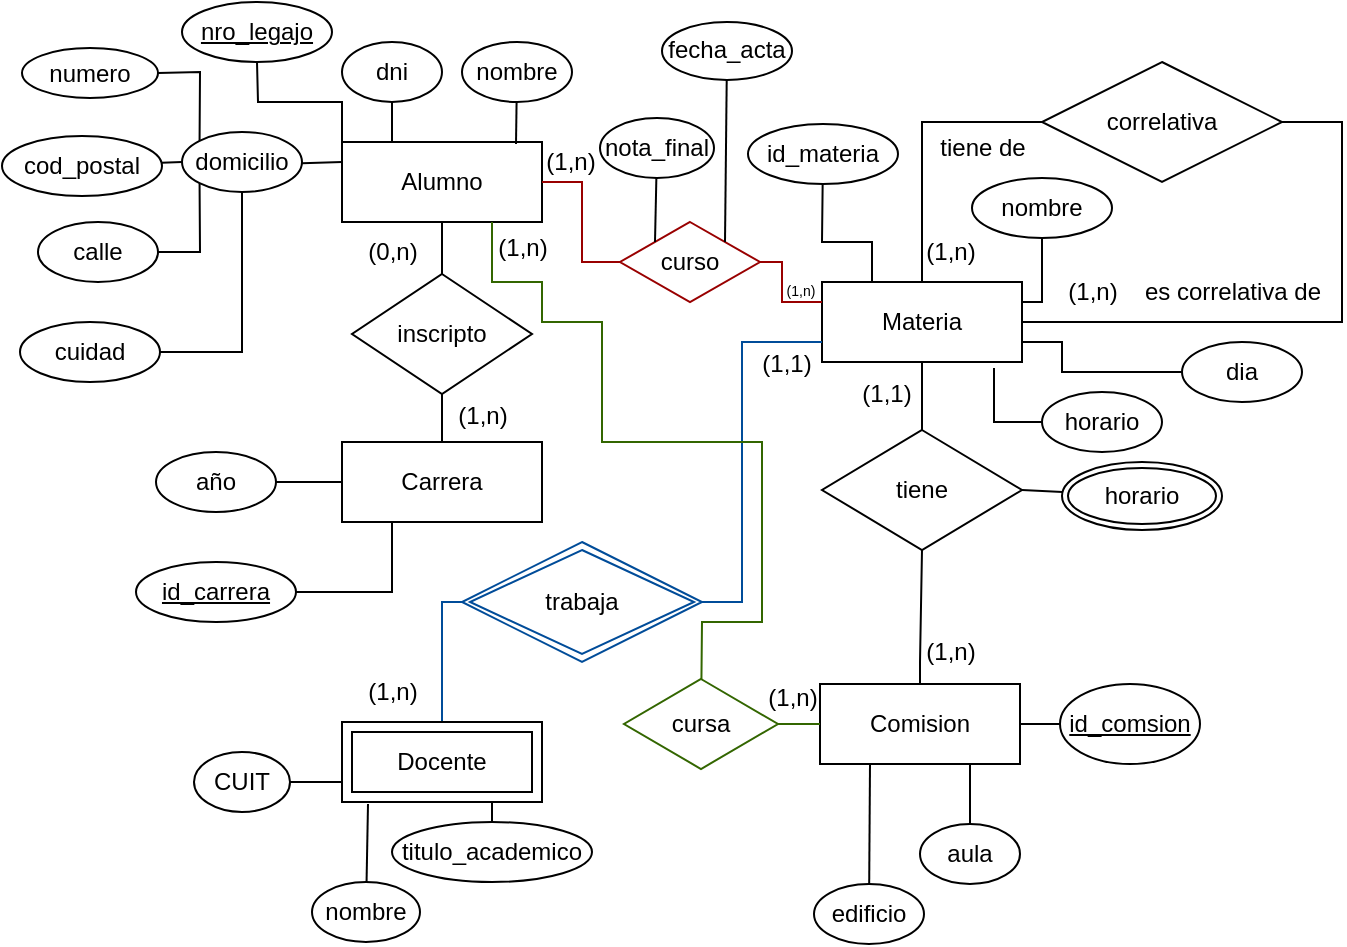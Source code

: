 <mxfile version="24.0.7" type="github">
  <diagram name="Página-1" id="SdU5Aa-HrzC9FdkwVD95">
    <mxGraphModel dx="1391" dy="516" grid="1" gridSize="10" guides="1" tooltips="1" connect="1" arrows="1" fold="1" page="1" pageScale="1" pageWidth="827" pageHeight="1169" math="0" shadow="0">
      <root>
        <mxCell id="0" />
        <mxCell id="1" parent="0" />
        <mxCell id="RJvoUlat_AL-16lGaqhq-1" value="Alumno" style="whiteSpace=wrap;html=1;align=center;" vertex="1" parent="1">
          <mxGeometry x="160" y="90" width="100" height="40" as="geometry" />
        </mxCell>
        <mxCell id="RJvoUlat_AL-16lGaqhq-2" value="Carrera" style="whiteSpace=wrap;html=1;align=center;" vertex="1" parent="1">
          <mxGeometry x="160" y="240" width="100" height="40" as="geometry" />
        </mxCell>
        <mxCell id="RJvoUlat_AL-16lGaqhq-4" value="Materia" style="whiteSpace=wrap;html=1;align=center;" vertex="1" parent="1">
          <mxGeometry x="400" y="160" width="100" height="40" as="geometry" />
        </mxCell>
        <mxCell id="RJvoUlat_AL-16lGaqhq-5" value="Comision" style="whiteSpace=wrap;html=1;align=center;" vertex="1" parent="1">
          <mxGeometry x="399" y="361" width="100" height="40" as="geometry" />
        </mxCell>
        <mxCell id="RJvoUlat_AL-16lGaqhq-6" value="tiene" style="shape=rhombus;perimeter=rhombusPerimeter;whiteSpace=wrap;html=1;align=center;" vertex="1" parent="1">
          <mxGeometry x="400" y="234" width="100" height="60" as="geometry" />
        </mxCell>
        <mxCell id="RJvoUlat_AL-16lGaqhq-7" value="" style="endArrow=none;html=1;rounded=0;exitX=0.5;exitY=0;exitDx=0;exitDy=0;entryX=0.5;entryY=1;entryDx=0;entryDy=0;" edge="1" parent="1" source="RJvoUlat_AL-16lGaqhq-6" target="RJvoUlat_AL-16lGaqhq-4">
          <mxGeometry relative="1" as="geometry">
            <mxPoint x="230" y="230" as="sourcePoint" />
            <mxPoint x="390" y="230" as="targetPoint" />
          </mxGeometry>
        </mxCell>
        <mxCell id="RJvoUlat_AL-16lGaqhq-8" value="(1,1)" style="text;html=1;align=center;verticalAlign=middle;resizable=0;points=[];autosize=1;strokeColor=none;fillColor=none;" vertex="1" parent="1">
          <mxGeometry x="407" y="201" width="50" height="30" as="geometry" />
        </mxCell>
        <mxCell id="RJvoUlat_AL-16lGaqhq-9" value="" style="endArrow=none;html=1;rounded=0;exitX=0.5;exitY=0;exitDx=0;exitDy=0;entryX=0.5;entryY=1;entryDx=0;entryDy=0;" edge="1" parent="1" source="RJvoUlat_AL-16lGaqhq-5" target="RJvoUlat_AL-16lGaqhq-6">
          <mxGeometry relative="1" as="geometry">
            <mxPoint x="229" y="271" as="sourcePoint" />
            <mxPoint x="449" y="335" as="targetPoint" />
            <Array as="points">
              <mxPoint x="449" y="350" />
            </Array>
          </mxGeometry>
        </mxCell>
        <mxCell id="RJvoUlat_AL-16lGaqhq-10" value="(1,n)" style="text;html=1;align=center;verticalAlign=middle;resizable=0;points=[];autosize=1;strokeColor=none;fillColor=none;" vertex="1" parent="1">
          <mxGeometry x="439" y="330" width="50" height="30" as="geometry" />
        </mxCell>
        <mxCell id="RJvoUlat_AL-16lGaqhq-12" value="dni" style="ellipse;whiteSpace=wrap;html=1;align=center;" vertex="1" parent="1">
          <mxGeometry x="160" y="40" width="50" height="30" as="geometry" />
        </mxCell>
        <mxCell id="RJvoUlat_AL-16lGaqhq-13" value="" style="endArrow=none;html=1;rounded=0;exitX=0.25;exitY=0;exitDx=0;exitDy=0;entryX=0.5;entryY=1;entryDx=0;entryDy=0;" edge="1" parent="1" source="RJvoUlat_AL-16lGaqhq-1" target="RJvoUlat_AL-16lGaqhq-12">
          <mxGeometry relative="1" as="geometry">
            <mxPoint x="230" y="230" as="sourcePoint" />
            <mxPoint x="390" y="230" as="targetPoint" />
          </mxGeometry>
        </mxCell>
        <mxCell id="RJvoUlat_AL-16lGaqhq-14" value="" style="endArrow=none;html=1;rounded=0;exitX=0.87;exitY=0.025;exitDx=0;exitDy=0;exitPerimeter=0;" edge="1" parent="1" source="RJvoUlat_AL-16lGaqhq-1" target="RJvoUlat_AL-16lGaqhq-15">
          <mxGeometry relative="1" as="geometry">
            <mxPoint x="230" y="230" as="sourcePoint" />
            <mxPoint x="235" y="70" as="targetPoint" />
          </mxGeometry>
        </mxCell>
        <mxCell id="RJvoUlat_AL-16lGaqhq-15" value="nombre" style="ellipse;whiteSpace=wrap;html=1;align=center;" vertex="1" parent="1">
          <mxGeometry x="220" y="40" width="55" height="30" as="geometry" />
        </mxCell>
        <mxCell id="RJvoUlat_AL-16lGaqhq-17" value="nro_legajo" style="ellipse;whiteSpace=wrap;html=1;align=center;fontStyle=4" vertex="1" parent="1">
          <mxGeometry x="80" y="20" width="75" height="30" as="geometry" />
        </mxCell>
        <mxCell id="RJvoUlat_AL-16lGaqhq-18" value="" style="endArrow=none;html=1;rounded=0;exitX=0;exitY=0.25;exitDx=0;exitDy=0;" edge="1" parent="1" source="RJvoUlat_AL-16lGaqhq-1" target="RJvoUlat_AL-16lGaqhq-19">
          <mxGeometry relative="1" as="geometry">
            <mxPoint x="230" y="230" as="sourcePoint" />
            <mxPoint x="90" y="100" as="targetPoint" />
          </mxGeometry>
        </mxCell>
        <mxCell id="RJvoUlat_AL-16lGaqhq-19" value="domicilio" style="ellipse;whiteSpace=wrap;html=1;align=center;" vertex="1" parent="1">
          <mxGeometry x="80" y="85" width="60" height="30" as="geometry" />
        </mxCell>
        <mxCell id="RJvoUlat_AL-16lGaqhq-20" value="" style="endArrow=none;html=1;rounded=0;exitX=0;exitY=1;exitDx=0;exitDy=0;" edge="1" parent="1" source="RJvoUlat_AL-16lGaqhq-19" target="RJvoUlat_AL-16lGaqhq-21">
          <mxGeometry relative="1" as="geometry">
            <mxPoint x="30" y="230" as="sourcePoint" />
            <mxPoint x="40" y="140" as="targetPoint" />
            <Array as="points">
              <mxPoint x="89" y="145" />
            </Array>
          </mxGeometry>
        </mxCell>
        <mxCell id="RJvoUlat_AL-16lGaqhq-21" value="calle" style="ellipse;whiteSpace=wrap;html=1;align=center;" vertex="1" parent="1">
          <mxGeometry x="8" y="130" width="60" height="30" as="geometry" />
        </mxCell>
        <mxCell id="RJvoUlat_AL-16lGaqhq-23" value="numero" style="ellipse;whiteSpace=wrap;html=1;align=center;" vertex="1" parent="1">
          <mxGeometry y="43" width="68" height="25" as="geometry" />
        </mxCell>
        <mxCell id="RJvoUlat_AL-16lGaqhq-24" value="" style="endArrow=none;html=1;rounded=0;exitX=0;exitY=0;exitDx=0;exitDy=0;entryX=1;entryY=0.5;entryDx=0;entryDy=0;" edge="1" parent="1" source="RJvoUlat_AL-16lGaqhq-19" target="RJvoUlat_AL-16lGaqhq-23">
          <mxGeometry relative="1" as="geometry">
            <mxPoint x="30" y="230" as="sourcePoint" />
            <mxPoint x="89" y="60" as="targetPoint" />
            <Array as="points">
              <mxPoint x="89" y="55" />
            </Array>
          </mxGeometry>
        </mxCell>
        <mxCell id="RJvoUlat_AL-16lGaqhq-25" value="" style="endArrow=none;html=1;rounded=0;exitX=0;exitY=0.5;exitDx=0;exitDy=0;" edge="1" parent="1" source="RJvoUlat_AL-16lGaqhq-19" target="RJvoUlat_AL-16lGaqhq-26">
          <mxGeometry relative="1" as="geometry">
            <mxPoint x="30" y="230" as="sourcePoint" />
            <mxPoint x="20" y="100" as="targetPoint" />
          </mxGeometry>
        </mxCell>
        <mxCell id="RJvoUlat_AL-16lGaqhq-26" value="cod_postal" style="ellipse;whiteSpace=wrap;html=1;align=center;" vertex="1" parent="1">
          <mxGeometry x="-10" y="87" width="80" height="30" as="geometry" />
        </mxCell>
        <mxCell id="RJvoUlat_AL-16lGaqhq-27" value="cuidad" style="ellipse;whiteSpace=wrap;html=1;align=center;" vertex="1" parent="1">
          <mxGeometry x="-1" y="180" width="70" height="30" as="geometry" />
        </mxCell>
        <mxCell id="RJvoUlat_AL-16lGaqhq-28" value="" style="endArrow=none;html=1;rounded=0;exitX=1;exitY=0.5;exitDx=0;exitDy=0;entryX=0.5;entryY=1;entryDx=0;entryDy=0;" edge="1" parent="1" source="RJvoUlat_AL-16lGaqhq-27" target="RJvoUlat_AL-16lGaqhq-19">
          <mxGeometry relative="1" as="geometry">
            <mxPoint x="30" y="230" as="sourcePoint" />
            <mxPoint x="190" y="230" as="targetPoint" />
            <Array as="points">
              <mxPoint x="110" y="195" />
            </Array>
          </mxGeometry>
        </mxCell>
        <mxCell id="RJvoUlat_AL-16lGaqhq-29" value="" style="endArrow=none;html=1;rounded=0;exitX=0.5;exitY=1;exitDx=0;exitDy=0;" edge="1" parent="1" source="RJvoUlat_AL-16lGaqhq-1" target="RJvoUlat_AL-16lGaqhq-30">
          <mxGeometry relative="1" as="geometry">
            <mxPoint x="30" y="230" as="sourcePoint" />
            <mxPoint x="210" y="180" as="targetPoint" />
          </mxGeometry>
        </mxCell>
        <mxCell id="RJvoUlat_AL-16lGaqhq-30" value="inscripto" style="shape=rhombus;perimeter=rhombusPerimeter;whiteSpace=wrap;html=1;align=center;" vertex="1" parent="1">
          <mxGeometry x="165" y="156" width="90" height="60" as="geometry" />
        </mxCell>
        <mxCell id="RJvoUlat_AL-16lGaqhq-31" value="" style="endArrow=none;html=1;rounded=0;exitX=0.5;exitY=1;exitDx=0;exitDy=0;entryX=0.5;entryY=0;entryDx=0;entryDy=0;" edge="1" parent="1" source="RJvoUlat_AL-16lGaqhq-30" target="RJvoUlat_AL-16lGaqhq-2">
          <mxGeometry relative="1" as="geometry">
            <mxPoint x="220" y="220" as="sourcePoint" />
            <mxPoint x="190" y="230" as="targetPoint" />
          </mxGeometry>
        </mxCell>
        <mxCell id="RJvoUlat_AL-16lGaqhq-32" value="" style="endArrow=none;html=1;rounded=0;entryX=0;entryY=0.5;entryDx=0;entryDy=0;exitX=1;exitY=0.5;exitDx=0;exitDy=0;" edge="1" parent="1" source="RJvoUlat_AL-16lGaqhq-33" target="RJvoUlat_AL-16lGaqhq-2">
          <mxGeometry relative="1" as="geometry">
            <mxPoint x="90" y="260" as="sourcePoint" />
            <mxPoint x="190" y="230" as="targetPoint" />
          </mxGeometry>
        </mxCell>
        <mxCell id="RJvoUlat_AL-16lGaqhq-33" value="año" style="ellipse;whiteSpace=wrap;html=1;align=center;" vertex="1" parent="1">
          <mxGeometry x="67" y="245" width="60" height="30" as="geometry" />
        </mxCell>
        <mxCell id="RJvoUlat_AL-16lGaqhq-34" value="" style="endArrow=none;html=1;rounded=0;exitX=0.25;exitY=1;exitDx=0;exitDy=0;" edge="1" parent="1" source="RJvoUlat_AL-16lGaqhq-2" target="RJvoUlat_AL-16lGaqhq-35">
          <mxGeometry relative="1" as="geometry">
            <mxPoint x="30" y="230" as="sourcePoint" />
            <mxPoint x="120" y="320" as="targetPoint" />
            <Array as="points">
              <mxPoint x="185" y="315" />
            </Array>
          </mxGeometry>
        </mxCell>
        <mxCell id="RJvoUlat_AL-16lGaqhq-35" value="id_carrera" style="ellipse;whiteSpace=wrap;html=1;align=center;fontStyle=4;" vertex="1" parent="1">
          <mxGeometry x="57" y="300" width="80" height="30" as="geometry" />
        </mxCell>
        <mxCell id="RJvoUlat_AL-16lGaqhq-39" value="" style="endArrow=none;html=1;rounded=0;exitX=0.25;exitY=0;exitDx=0;exitDy=0;" edge="1" parent="1" source="RJvoUlat_AL-16lGaqhq-4" target="RJvoUlat_AL-16lGaqhq-40">
          <mxGeometry relative="1" as="geometry">
            <mxPoint x="200" y="230" as="sourcePoint" />
            <mxPoint x="425" y="120" as="targetPoint" />
            <Array as="points">
              <mxPoint x="425" y="140" />
              <mxPoint x="400" y="140" />
            </Array>
          </mxGeometry>
        </mxCell>
        <mxCell id="RJvoUlat_AL-16lGaqhq-40" value="id_materia" style="ellipse;whiteSpace=wrap;html=1;align=center;" vertex="1" parent="1">
          <mxGeometry x="363" y="81" width="75" height="30" as="geometry" />
        </mxCell>
        <mxCell id="RJvoUlat_AL-16lGaqhq-42" value="nombre" style="ellipse;whiteSpace=wrap;html=1;align=center;" vertex="1" parent="1">
          <mxGeometry x="475" y="108" width="70" height="30" as="geometry" />
        </mxCell>
        <mxCell id="RJvoUlat_AL-16lGaqhq-43" value="" style="endArrow=none;html=1;rounded=0;exitX=1;exitY=0.25;exitDx=0;exitDy=0;entryX=0.5;entryY=1;entryDx=0;entryDy=0;" edge="1" parent="1" source="RJvoUlat_AL-16lGaqhq-4" target="RJvoUlat_AL-16lGaqhq-42">
          <mxGeometry relative="1" as="geometry">
            <mxPoint x="360" y="230" as="sourcePoint" />
            <mxPoint x="520" y="230" as="targetPoint" />
            <Array as="points">
              <mxPoint x="510" y="170" />
            </Array>
          </mxGeometry>
        </mxCell>
        <mxCell id="RJvoUlat_AL-16lGaqhq-44" value="" style="endArrow=none;html=1;rounded=0;exitX=1;exitY=0.75;exitDx=0;exitDy=0;" edge="1" parent="1" source="RJvoUlat_AL-16lGaqhq-4" target="RJvoUlat_AL-16lGaqhq-45">
          <mxGeometry relative="1" as="geometry">
            <mxPoint x="530" y="210" as="sourcePoint" />
            <mxPoint x="560" y="180" as="targetPoint" />
            <Array as="points">
              <mxPoint x="520" y="190" />
              <mxPoint x="520" y="205" />
            </Array>
          </mxGeometry>
        </mxCell>
        <mxCell id="RJvoUlat_AL-16lGaqhq-45" value="dia" style="ellipse;whiteSpace=wrap;html=1;align=center;" vertex="1" parent="1">
          <mxGeometry x="580" y="190" width="60" height="30" as="geometry" />
        </mxCell>
        <mxCell id="RJvoUlat_AL-16lGaqhq-46" value="" style="endArrow=none;html=1;rounded=0;exitX=0.86;exitY=1.075;exitDx=0;exitDy=0;exitPerimeter=0;" edge="1" parent="1" source="RJvoUlat_AL-16lGaqhq-4" target="RJvoUlat_AL-16lGaqhq-47">
          <mxGeometry relative="1" as="geometry">
            <mxPoint x="360" y="230" as="sourcePoint" />
            <mxPoint x="520" y="230" as="targetPoint" />
            <Array as="points">
              <mxPoint x="486" y="230" />
            </Array>
          </mxGeometry>
        </mxCell>
        <mxCell id="RJvoUlat_AL-16lGaqhq-47" value="horario" style="ellipse;whiteSpace=wrap;html=1;align=center;" vertex="1" parent="1">
          <mxGeometry x="510" y="215" width="60" height="30" as="geometry" />
        </mxCell>
        <mxCell id="RJvoUlat_AL-16lGaqhq-49" value="" style="endArrow=none;html=1;rounded=0;exitX=0;exitY=0.75;exitDx=0;exitDy=0;entryX=1;entryY=0.5;entryDx=0;entryDy=0;" edge="1" parent="1" target="RJvoUlat_AL-16lGaqhq-51">
          <mxGeometry relative="1" as="geometry">
            <mxPoint x="160" y="410" as="sourcePoint" />
            <mxPoint x="120" y="410" as="targetPoint" />
          </mxGeometry>
        </mxCell>
        <mxCell id="RJvoUlat_AL-16lGaqhq-51" value="CUIT" style="ellipse;whiteSpace=wrap;html=1;align=center;" vertex="1" parent="1">
          <mxGeometry x="86" y="395" width="48" height="30" as="geometry" />
        </mxCell>
        <mxCell id="RJvoUlat_AL-16lGaqhq-52" value="" style="endArrow=none;html=1;rounded=0;exitX=0.13;exitY=1.025;exitDx=0;exitDy=0;exitPerimeter=0;" edge="1" parent="1" target="RJvoUlat_AL-16lGaqhq-53">
          <mxGeometry relative="1" as="geometry">
            <mxPoint x="173" y="421" as="sourcePoint" />
            <mxPoint x="170" y="481" as="targetPoint" />
          </mxGeometry>
        </mxCell>
        <mxCell id="RJvoUlat_AL-16lGaqhq-53" value="nombre" style="ellipse;whiteSpace=wrap;html=1;align=center;" vertex="1" parent="1">
          <mxGeometry x="145" y="460" width="54" height="30" as="geometry" />
        </mxCell>
        <mxCell id="RJvoUlat_AL-16lGaqhq-54" value="" style="endArrow=none;html=1;rounded=0;exitX=0.75;exitY=1;exitDx=0;exitDy=0;" edge="1" parent="1" target="RJvoUlat_AL-16lGaqhq-55">
          <mxGeometry relative="1" as="geometry">
            <mxPoint x="235" y="420" as="sourcePoint" />
            <mxPoint x="235" y="450" as="targetPoint" />
          </mxGeometry>
        </mxCell>
        <mxCell id="RJvoUlat_AL-16lGaqhq-55" value="titulo_academico" style="ellipse;whiteSpace=wrap;html=1;align=center;" vertex="1" parent="1">
          <mxGeometry x="185" y="430" width="100" height="30" as="geometry" />
        </mxCell>
        <mxCell id="RJvoUlat_AL-16lGaqhq-57" value="" style="endArrow=none;html=1;rounded=0;exitX=0.5;exitY=0;exitDx=0;exitDy=0;entryX=0;entryY=0.5;entryDx=0;entryDy=0;" edge="1" parent="1" source="RJvoUlat_AL-16lGaqhq-4" target="RJvoUlat_AL-16lGaqhq-58">
          <mxGeometry relative="1" as="geometry">
            <mxPoint x="400" y="170" as="sourcePoint" />
            <mxPoint x="570" y="80" as="targetPoint" />
            <Array as="points">
              <mxPoint x="450" y="80" />
            </Array>
          </mxGeometry>
        </mxCell>
        <mxCell id="RJvoUlat_AL-16lGaqhq-58" value="correlativa" style="shape=rhombus;perimeter=rhombusPerimeter;whiteSpace=wrap;html=1;align=center;" vertex="1" parent="1">
          <mxGeometry x="510" y="50" width="120" height="60" as="geometry" />
        </mxCell>
        <mxCell id="RJvoUlat_AL-16lGaqhq-59" value="" style="endArrow=none;html=1;rounded=0;exitX=1;exitY=0.5;exitDx=0;exitDy=0;entryX=1;entryY=0.5;entryDx=0;entryDy=0;" edge="1" parent="1" source="RJvoUlat_AL-16lGaqhq-4" target="RJvoUlat_AL-16lGaqhq-58">
          <mxGeometry relative="1" as="geometry">
            <mxPoint x="400" y="170" as="sourcePoint" />
            <mxPoint x="560" y="170" as="targetPoint" />
            <Array as="points">
              <mxPoint x="660" y="180" />
              <mxPoint x="660" y="80" />
            </Array>
          </mxGeometry>
        </mxCell>
        <mxCell id="RJvoUlat_AL-16lGaqhq-60" value="" style="endArrow=none;html=1;rounded=0;exitX=1;exitY=0.5;exitDx=0;exitDy=0;" edge="1" parent="1" source="RJvoUlat_AL-16lGaqhq-6" target="RJvoUlat_AL-16lGaqhq-62">
          <mxGeometry relative="1" as="geometry">
            <mxPoint x="400" y="170" as="sourcePoint" />
            <mxPoint x="520.039" y="264.334" as="targetPoint" />
          </mxGeometry>
        </mxCell>
        <mxCell id="RJvoUlat_AL-16lGaqhq-62" value="horario" style="ellipse;shape=doubleEllipse;margin=3;whiteSpace=wrap;html=1;align=center;" vertex="1" parent="1">
          <mxGeometry x="520" y="250" width="80" height="34" as="geometry" />
        </mxCell>
        <mxCell id="RJvoUlat_AL-16lGaqhq-63" value="" style="endArrow=none;html=1;rounded=0;exitX=1;exitY=0.5;exitDx=0;exitDy=0;" edge="1" parent="1" source="RJvoUlat_AL-16lGaqhq-5" target="RJvoUlat_AL-16lGaqhq-64">
          <mxGeometry relative="1" as="geometry">
            <mxPoint x="329" y="311" as="sourcePoint" />
            <mxPoint x="539" y="381" as="targetPoint" />
          </mxGeometry>
        </mxCell>
        <mxCell id="RJvoUlat_AL-16lGaqhq-64" value="id_comsion" style="ellipse;whiteSpace=wrap;html=1;align=center;fontStyle=4;" vertex="1" parent="1">
          <mxGeometry x="519" y="361" width="70" height="40" as="geometry" />
        </mxCell>
        <mxCell id="RJvoUlat_AL-16lGaqhq-65" value="" style="endArrow=none;html=1;rounded=0;exitX=0.75;exitY=1;exitDx=0;exitDy=0;" edge="1" parent="1" source="RJvoUlat_AL-16lGaqhq-5" target="RJvoUlat_AL-16lGaqhq-67">
          <mxGeometry relative="1" as="geometry">
            <mxPoint x="329" y="311" as="sourcePoint" />
            <mxPoint x="474" y="451" as="targetPoint" />
          </mxGeometry>
        </mxCell>
        <mxCell id="RJvoUlat_AL-16lGaqhq-67" value="aula" style="ellipse;whiteSpace=wrap;html=1;align=center;" vertex="1" parent="1">
          <mxGeometry x="449" y="431" width="50" height="30" as="geometry" />
        </mxCell>
        <mxCell id="RJvoUlat_AL-16lGaqhq-68" value="" style="endArrow=none;html=1;rounded=0;exitX=0.25;exitY=1;exitDx=0;exitDy=0;" edge="1" parent="1" source="RJvoUlat_AL-16lGaqhq-5" target="RJvoUlat_AL-16lGaqhq-69">
          <mxGeometry relative="1" as="geometry">
            <mxPoint x="329" y="311" as="sourcePoint" />
            <mxPoint x="424" y="471" as="targetPoint" />
          </mxGeometry>
        </mxCell>
        <mxCell id="RJvoUlat_AL-16lGaqhq-69" value="edificio" style="ellipse;whiteSpace=wrap;html=1;align=center;" vertex="1" parent="1">
          <mxGeometry x="396" y="461" width="55" height="30" as="geometry" />
        </mxCell>
        <mxCell id="RJvoUlat_AL-16lGaqhq-70" value="tiene de" style="text;html=1;align=center;verticalAlign=middle;resizable=0;points=[];autosize=1;strokeColor=none;fillColor=none;" vertex="1" parent="1">
          <mxGeometry x="445" y="78" width="70" height="30" as="geometry" />
        </mxCell>
        <mxCell id="RJvoUlat_AL-16lGaqhq-71" value="(1,n)" style="text;html=1;align=center;verticalAlign=middle;resizable=0;points=[];autosize=1;strokeColor=none;fillColor=none;" vertex="1" parent="1">
          <mxGeometry x="439" y="130" width="50" height="30" as="geometry" />
        </mxCell>
        <mxCell id="RJvoUlat_AL-16lGaqhq-72" value="es correlativa de" style="text;html=1;align=center;verticalAlign=middle;resizable=0;points=[];autosize=1;strokeColor=none;fillColor=none;" vertex="1" parent="1">
          <mxGeometry x="550" y="150" width="110" height="30" as="geometry" />
        </mxCell>
        <mxCell id="RJvoUlat_AL-16lGaqhq-73" value="(1,n)" style="text;html=1;align=center;verticalAlign=middle;resizable=0;points=[];autosize=1;strokeColor=none;fillColor=none;" vertex="1" parent="1">
          <mxGeometry x="510" y="150" width="50" height="30" as="geometry" />
        </mxCell>
        <mxCell id="RJvoUlat_AL-16lGaqhq-74" value="(1,n)" style="text;html=1;align=center;verticalAlign=middle;resizable=0;points=[];autosize=1;strokeColor=none;fillColor=none;" vertex="1" parent="1">
          <mxGeometry x="205" y="212" width="50" height="30" as="geometry" />
        </mxCell>
        <mxCell id="RJvoUlat_AL-16lGaqhq-75" value="(0,n)" style="text;html=1;align=center;verticalAlign=middle;resizable=0;points=[];autosize=1;strokeColor=none;fillColor=none;" vertex="1" parent="1">
          <mxGeometry x="160" y="130" width="50" height="30" as="geometry" />
        </mxCell>
        <mxCell id="RJvoUlat_AL-16lGaqhq-76" value="" style="endArrow=none;html=1;rounded=0;exitX=0.5;exitY=0;exitDx=0;exitDy=0;entryX=0;entryY=0.5;entryDx=0;entryDy=0;strokeColor=#004C99;" edge="1" parent="1" target="RJvoUlat_AL-16lGaqhq-82">
          <mxGeometry relative="1" as="geometry">
            <mxPoint x="210" y="380" as="sourcePoint" />
            <mxPoint x="230" y="320" as="targetPoint" />
            <Array as="points">
              <mxPoint x="210" y="320" />
            </Array>
          </mxGeometry>
        </mxCell>
        <mxCell id="RJvoUlat_AL-16lGaqhq-78" value="" style="endArrow=none;html=1;rounded=0;exitX=1;exitY=0.5;exitDx=0;exitDy=0;entryX=0;entryY=0.75;entryDx=0;entryDy=0;strokeColor=#004C99;" edge="1" parent="1" source="RJvoUlat_AL-16lGaqhq-82" target="RJvoUlat_AL-16lGaqhq-4">
          <mxGeometry relative="1" as="geometry">
            <mxPoint x="320" y="320" as="sourcePoint" />
            <mxPoint x="390" y="260" as="targetPoint" />
            <Array as="points">
              <mxPoint x="340" y="320" />
              <mxPoint x="360" y="320" />
              <mxPoint x="360" y="260" />
              <mxPoint x="360" y="190" />
            </Array>
          </mxGeometry>
        </mxCell>
        <mxCell id="RJvoUlat_AL-16lGaqhq-79" value="(1,1)" style="text;html=1;align=center;verticalAlign=middle;resizable=0;points=[];autosize=1;strokeColor=none;fillColor=none;" vertex="1" parent="1">
          <mxGeometry x="357" y="186" width="50" height="30" as="geometry" />
        </mxCell>
        <mxCell id="RJvoUlat_AL-16lGaqhq-80" value="(1,n)" style="text;html=1;align=center;verticalAlign=middle;resizable=0;points=[];autosize=1;strokeColor=none;fillColor=none;" vertex="1" parent="1">
          <mxGeometry x="160" y="350" width="50" height="30" as="geometry" />
        </mxCell>
        <mxCell id="RJvoUlat_AL-16lGaqhq-81" value="Docente" style="shape=ext;margin=3;double=1;whiteSpace=wrap;html=1;align=center;" vertex="1" parent="1">
          <mxGeometry x="160" y="380" width="100" height="40" as="geometry" />
        </mxCell>
        <mxCell id="RJvoUlat_AL-16lGaqhq-82" value="trabaja" style="shape=rhombus;double=1;perimeter=rhombusPerimeter;whiteSpace=wrap;html=1;align=center;strokeColor=#004C99;" vertex="1" parent="1">
          <mxGeometry x="220" y="290" width="120" height="60" as="geometry" />
        </mxCell>
        <mxCell id="RJvoUlat_AL-16lGaqhq-85" value="" style="endArrow=none;html=1;rounded=0;exitX=1;exitY=0.5;exitDx=0;exitDy=0;entryX=0;entryY=0.5;entryDx=0;entryDy=0;strokeColor=#990000;" edge="1" parent="1" source="RJvoUlat_AL-16lGaqhq-1" target="RJvoUlat_AL-16lGaqhq-86">
          <mxGeometry relative="1" as="geometry">
            <mxPoint x="230" y="210" as="sourcePoint" />
            <mxPoint x="310" y="160" as="targetPoint" />
            <Array as="points">
              <mxPoint x="280" y="110" />
              <mxPoint x="280" y="130" />
              <mxPoint x="280" y="150" />
            </Array>
          </mxGeometry>
        </mxCell>
        <mxCell id="RJvoUlat_AL-16lGaqhq-86" value="curso" style="shape=rhombus;perimeter=rhombusPerimeter;whiteSpace=wrap;html=1;align=center;strokeColor=#990000;" vertex="1" parent="1">
          <mxGeometry x="299" y="130" width="70" height="40" as="geometry" />
        </mxCell>
        <mxCell id="RJvoUlat_AL-16lGaqhq-88" value="" style="endArrow=none;html=1;rounded=0;exitX=1;exitY=0.5;exitDx=0;exitDy=0;entryX=0;entryY=0.25;entryDx=0;entryDy=0;strokeColor=#990000;" edge="1" parent="1" source="RJvoUlat_AL-16lGaqhq-86" target="RJvoUlat_AL-16lGaqhq-4">
          <mxGeometry relative="1" as="geometry">
            <mxPoint x="230" y="210" as="sourcePoint" />
            <mxPoint x="390" y="210" as="targetPoint" />
            <Array as="points">
              <mxPoint x="380" y="150" />
              <mxPoint x="380" y="170" />
            </Array>
          </mxGeometry>
        </mxCell>
        <mxCell id="RJvoUlat_AL-16lGaqhq-89" value="" style="endArrow=none;html=1;rounded=0;exitX=0.5;exitY=1;exitDx=0;exitDy=0;entryX=0;entryY=0;entryDx=0;entryDy=0;" edge="1" parent="1" source="RJvoUlat_AL-16lGaqhq-17" target="RJvoUlat_AL-16lGaqhq-1">
          <mxGeometry relative="1" as="geometry">
            <mxPoint x="250" y="250" as="sourcePoint" />
            <mxPoint x="410" y="250" as="targetPoint" />
            <Array as="points">
              <mxPoint x="118" y="70" />
              <mxPoint x="160" y="70" />
            </Array>
          </mxGeometry>
        </mxCell>
        <mxCell id="RJvoUlat_AL-16lGaqhq-90" value="" style="endArrow=none;html=1;rounded=0;exitX=0;exitY=0;exitDx=0;exitDy=0;" edge="1" parent="1" source="RJvoUlat_AL-16lGaqhq-86" target="RJvoUlat_AL-16lGaqhq-91">
          <mxGeometry relative="1" as="geometry">
            <mxPoint x="250" y="250" as="sourcePoint" />
            <mxPoint x="317" y="110" as="targetPoint" />
          </mxGeometry>
        </mxCell>
        <mxCell id="RJvoUlat_AL-16lGaqhq-91" value="nota_final" style="ellipse;whiteSpace=wrap;html=1;align=center;" vertex="1" parent="1">
          <mxGeometry x="289" y="78" width="57" height="30" as="geometry" />
        </mxCell>
        <mxCell id="RJvoUlat_AL-16lGaqhq-92" value="" style="endArrow=none;html=1;rounded=0;exitX=1;exitY=0;exitDx=0;exitDy=0;" edge="1" parent="1" source="RJvoUlat_AL-16lGaqhq-86" target="RJvoUlat_AL-16lGaqhq-93">
          <mxGeometry relative="1" as="geometry">
            <mxPoint x="250" y="250" as="sourcePoint" />
            <mxPoint x="353" y="38.947" as="targetPoint" />
          </mxGeometry>
        </mxCell>
        <mxCell id="RJvoUlat_AL-16lGaqhq-93" value="fecha_acta" style="ellipse;whiteSpace=wrap;html=1;align=center;" vertex="1" parent="1">
          <mxGeometry x="320" y="30" width="65" height="28.95" as="geometry" />
        </mxCell>
        <mxCell id="RJvoUlat_AL-16lGaqhq-94" value="" style="endArrow=none;html=1;rounded=0;exitX=0.75;exitY=1;exitDx=0;exitDy=0;strokeColor=#336600;" edge="1" parent="1" source="RJvoUlat_AL-16lGaqhq-1" target="RJvoUlat_AL-16lGaqhq-95">
          <mxGeometry relative="1" as="geometry">
            <mxPoint x="250" y="180" as="sourcePoint" />
            <mxPoint x="310" y="210" as="targetPoint" />
            <Array as="points">
              <mxPoint x="235" y="160" />
              <mxPoint x="260" y="160" />
              <mxPoint x="260" y="180" />
              <mxPoint x="290" y="180" />
              <mxPoint x="290" y="240" />
              <mxPoint x="370" y="240" />
              <mxPoint x="370" y="280" />
              <mxPoint x="370" y="330" />
              <mxPoint x="340" y="330" />
            </Array>
          </mxGeometry>
        </mxCell>
        <mxCell id="RJvoUlat_AL-16lGaqhq-95" value="cursa" style="shape=rhombus;perimeter=rhombusPerimeter;whiteSpace=wrap;html=1;align=center;strokeColor=#336600;" vertex="1" parent="1">
          <mxGeometry x="301" y="358.5" width="77" height="45" as="geometry" />
        </mxCell>
        <mxCell id="RJvoUlat_AL-16lGaqhq-99" value="" style="endArrow=none;html=1;rounded=0;exitX=1;exitY=0.5;exitDx=0;exitDy=0;entryX=0;entryY=0.5;entryDx=0;entryDy=0;strokeColor=#336600;" edge="1" parent="1" source="RJvoUlat_AL-16lGaqhq-95" target="RJvoUlat_AL-16lGaqhq-5">
          <mxGeometry relative="1" as="geometry">
            <mxPoint x="390" y="390" as="sourcePoint" />
            <mxPoint x="550" y="390" as="targetPoint" />
          </mxGeometry>
        </mxCell>
        <mxCell id="RJvoUlat_AL-16lGaqhq-100" value="(1,n)" style="text;html=1;align=center;verticalAlign=middle;resizable=0;points=[];autosize=1;strokeColor=none;fillColor=none;" vertex="1" parent="1">
          <mxGeometry x="225" y="128" width="50" height="30" as="geometry" />
        </mxCell>
        <mxCell id="RJvoUlat_AL-16lGaqhq-101" value="(1,n)" style="text;html=1;align=center;verticalAlign=middle;resizable=0;points=[];autosize=1;strokeColor=none;fillColor=none;" vertex="1" parent="1">
          <mxGeometry x="360" y="353" width="50" height="30" as="geometry" />
        </mxCell>
        <mxCell id="RJvoUlat_AL-16lGaqhq-102" value="(1,n)" style="text;html=1;align=center;verticalAlign=middle;resizable=0;points=[];autosize=1;strokeColor=none;fillColor=none;fontSize=7;" vertex="1" parent="1">
          <mxGeometry x="369" y="155" width="40" height="20" as="geometry" />
        </mxCell>
        <mxCell id="RJvoUlat_AL-16lGaqhq-104" value="(1,n)" style="text;html=1;align=center;verticalAlign=middle;resizable=0;points=[];autosize=1;strokeColor=none;fillColor=none;" vertex="1" parent="1">
          <mxGeometry x="249" y="85" width="50" height="30" as="geometry" />
        </mxCell>
      </root>
    </mxGraphModel>
  </diagram>
</mxfile>
